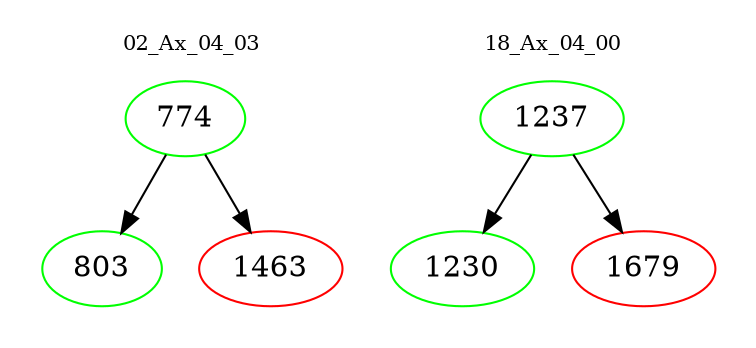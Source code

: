 digraph{
subgraph cluster_0 {
color = white
label = "02_Ax_04_03";
fontsize=10;
T0_774 [label="774", color="green"]
T0_774 -> T0_803 [color="black"]
T0_803 [label="803", color="green"]
T0_774 -> T0_1463 [color="black"]
T0_1463 [label="1463", color="red"]
}
subgraph cluster_1 {
color = white
label = "18_Ax_04_00";
fontsize=10;
T1_1237 [label="1237", color="green"]
T1_1237 -> T1_1230 [color="black"]
T1_1230 [label="1230", color="green"]
T1_1237 -> T1_1679 [color="black"]
T1_1679 [label="1679", color="red"]
}
}
